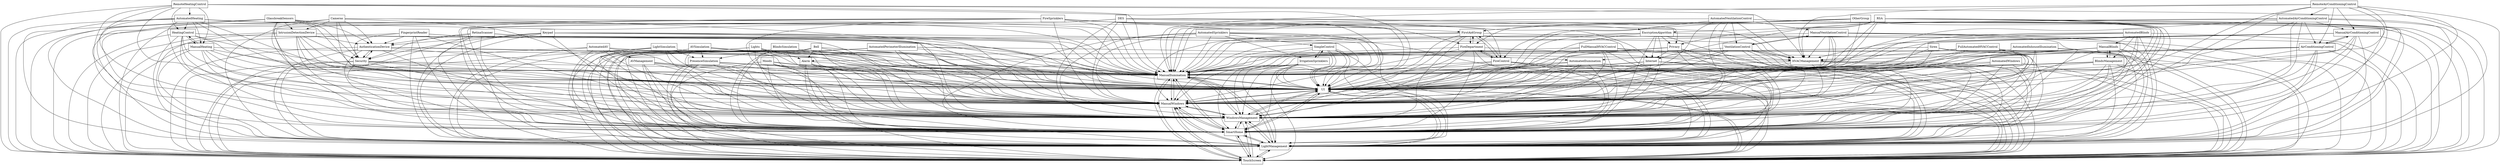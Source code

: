 digraph{
graph [rankdir=TB];
node [shape=box];
edge [arrowhead=normal];
0[label="FirstAidGroup",]
1[label="ManualBlinds",]
2[label="ManualVentilationControl",]
3[label="DES",]
4[label="AuthenticationDevice",]
5[label="ManualIlumination",]
6[label="Privacy",]
7[label="IntrusionDetectionDevice",]
8[label="RemoteHeatingControl",]
9[label="RetinaScanner",]
10[label="SimpleControl",]
11[label="GlassbreakSensors",]
12[label="Lights",]
13[label="BlindsSimulation",]
14[label="UI",]
15[label="AutomatedAV",]
16[label="TouchScreen",]
17[label="RSA",]
18[label="HVACManagement",]
19[label="Security",]
20[label="Moods",]
21[label="AutomatedSprinklers",]
22[label="FireDepartment",]
23[label="FireSprinklers",]
24[label="OtherGroup",]
25[label="Internet",]
26[label="EncryptionAlgorithm",]
27[label="FireControl",]
28[label="AutomatedAirConditioningControl",]
29[label="ManualAirConditioningControl",]
30[label="Siren",]
31[label="PresenceSimulation",]
32[label="Bell",]
33[label="IrrigationSprinklers",]
34[label="AutomatedBlinds",]
35[label="LightManagement",]
36[label="SmartHome",]
37[label="AVManagement",]
38[label="LightSimulation",]
39[label="HeatingControl",]
40[label="AutomatedInhouseIllumination",]
41[label="VentilationControl",]
42[label="RemoteAirConditioningControl",]
43[label="WindowsManagement",]
44[label="ManualWindows",]
45[label="ManualHeating",]
46[label="AutomatedIlumination",]
47[label="FullManualHVACControl",]
48[label="AutomatedWindows",]
49[label="Alarm",]
50[label="FullAutomatedHVACControl",]
51[label="Keypad",]
52[label="BlindsManagement",]
53[label="AVSimulation",]
54[label="FingerprintReader",]
55[label="AutomatedVentilationControl",]
56[label="Cameras",]
57[label="AutomatedPerimeterIllumination",]
58[label="AutomatedHeating",]
59[label="AirConditioningControl",]
0->5[label="",]
0->14[label="",]
0->16[label="",]
0->22[label="",]
0->27[label="",]
0->35[label="",]
0->36[label="",]
0->43[label="",]
0->44[label="",]
1->5[label="",]
1->14[label="",]
1->16[label="",]
1->35[label="",]
1->36[label="",]
1->43[label="",]
1->44[label="",]
1->52[label="",]
2->5[label="",]
2->14[label="",]
2->16[label="",]
2->18[label="",]
2->35[label="",]
2->36[label="",]
2->41[label="",]
2->43[label="",]
2->44[label="",]
3->5[label="",]
3->6[label="",]
3->14[label="",]
3->16[label="",]
3->25[label="",]
3->26[label="",]
3->35[label="",]
3->36[label="",]
3->43[label="",]
3->44[label="",]
4->5[label="",]
4->14[label="",]
4->16[label="",]
4->19[label="",]
4->35[label="",]
4->36[label="",]
4->43[label="",]
4->44[label="",]
5->14[label="",]
5->16[label="",]
5->35[label="",]
5->36[label="",]
5->43[label="",]
5->44[label="",]
6->5[label="",]
6->14[label="",]
6->16[label="",]
6->25[label="",]
6->35[label="",]
6->36[label="",]
6->43[label="",]
6->44[label="",]
7->4[label="",]
7->5[label="",]
7->14[label="",]
7->16[label="",]
7->19[label="",]
7->35[label="",]
7->36[label="",]
7->43[label="",]
7->44[label="",]
8->5[label="",]
8->14[label="",]
8->16[label="",]
8->18[label="",]
8->35[label="",]
8->36[label="",]
8->39[label="",]
8->43[label="",]
8->44[label="",]
8->45[label="",]
8->58[label="",]
9->4[label="",]
9->5[label="",]
9->14[label="",]
9->16[label="",]
9->19[label="",]
9->35[label="",]
9->36[label="",]
9->43[label="",]
9->44[label="",]
10->5[label="",]
10->14[label="",]
10->16[label="",]
10->33[label="",]
10->35[label="",]
10->36[label="",]
10->43[label="",]
10->44[label="",]
11->4[label="",]
11->5[label="",]
11->7[label="",]
11->14[label="",]
11->16[label="",]
11->19[label="",]
11->35[label="",]
11->36[label="",]
11->43[label="",]
11->44[label="",]
12->5[label="",]
12->14[label="",]
12->16[label="",]
12->35[label="",]
12->36[label="",]
12->43[label="",]
12->44[label="",]
12->49[label="",]
13->5[label="",]
13->14[label="",]
13->16[label="",]
13->31[label="",]
13->35[label="",]
13->36[label="",]
13->43[label="",]
13->44[label="",]
14->5[label="",]
14->16[label="",]
14->35[label="",]
14->36[label="",]
14->43[label="",]
14->44[label="",]
15->5[label="",]
15->14[label="",]
15->16[label="",]
15->35[label="",]
15->36[label="",]
15->37[label="",]
15->43[label="",]
15->44[label="",]
16->5[label="",]
16->14[label="",]
16->35[label="",]
16->36[label="",]
16->43[label="",]
16->44[label="",]
17->5[label="",]
17->6[label="",]
17->14[label="",]
17->16[label="",]
17->25[label="",]
17->26[label="",]
17->35[label="",]
17->36[label="",]
17->43[label="",]
17->44[label="",]
18->5[label="",]
18->14[label="",]
18->16[label="",]
18->35[label="",]
18->36[label="",]
18->43[label="",]
18->44[label="",]
19->4[label="",]
19->5[label="",]
19->14[label="",]
19->16[label="",]
19->35[label="",]
19->36[label="",]
19->43[label="",]
19->44[label="",]
20->5[label="",]
20->14[label="",]
20->16[label="",]
20->35[label="",]
20->36[label="",]
20->43[label="",]
20->44[label="",]
21->5[label="",]
21->10[label="",]
21->14[label="",]
21->16[label="",]
21->33[label="",]
21->35[label="",]
21->36[label="",]
21->43[label="",]
21->44[label="",]
22->0[label="",]
22->5[label="",]
22->14[label="",]
22->16[label="",]
22->27[label="",]
22->35[label="",]
22->36[label="",]
22->43[label="",]
22->44[label="",]
23->0[label="",]
23->5[label="",]
23->14[label="",]
23->16[label="",]
23->22[label="",]
23->27[label="",]
23->35[label="",]
23->36[label="",]
23->43[label="",]
23->44[label="",]
24->0[label="",]
24->5[label="",]
24->14[label="",]
24->16[label="",]
24->22[label="",]
24->27[label="",]
24->35[label="",]
24->36[label="",]
24->43[label="",]
24->44[label="",]
25->5[label="",]
25->14[label="",]
25->16[label="",]
25->35[label="",]
25->36[label="",]
25->43[label="",]
25->44[label="",]
26->5[label="",]
26->6[label="",]
26->14[label="",]
26->16[label="",]
26->25[label="",]
26->35[label="",]
26->36[label="",]
26->43[label="",]
26->44[label="",]
27->0[label="",]
27->5[label="",]
27->14[label="",]
27->16[label="",]
27->22[label="",]
27->35[label="",]
27->36[label="",]
27->43[label="",]
27->44[label="",]
28->5[label="",]
28->14[label="",]
28->16[label="",]
28->18[label="",]
28->29[label="",]
28->35[label="",]
28->36[label="",]
28->43[label="",]
28->44[label="",]
28->59[label="",]
29->5[label="",]
29->14[label="",]
29->16[label="",]
29->18[label="",]
29->35[label="",]
29->36[label="",]
29->43[label="",]
29->44[label="",]
29->59[label="",]
30->5[label="",]
30->14[label="",]
30->16[label="",]
30->35[label="",]
30->36[label="",]
30->43[label="",]
30->44[label="",]
30->49[label="",]
31->5[label="",]
31->14[label="",]
31->16[label="",]
31->35[label="",]
31->36[label="",]
31->43[label="",]
31->44[label="",]
32->5[label="",]
32->14[label="",]
32->16[label="",]
32->35[label="",]
32->36[label="",]
32->43[label="",]
32->44[label="",]
32->49[label="",]
33->5[label="",]
33->10[label="",]
33->14[label="",]
33->16[label="",]
33->35[label="",]
33->36[label="",]
33->43[label="",]
33->44[label="",]
34->1[label="",]
34->5[label="",]
34->14[label="",]
34->16[label="",]
34->35[label="",]
34->36[label="",]
34->43[label="",]
34->44[label="",]
34->52[label="",]
35->5[label="",]
35->14[label="",]
35->16[label="",]
35->36[label="",]
35->43[label="",]
35->44[label="",]
36->5[label="",]
36->14[label="",]
36->16[label="",]
36->35[label="",]
36->43[label="",]
36->44[label="",]
37->5[label="",]
37->14[label="",]
37->16[label="",]
37->35[label="",]
37->36[label="",]
37->43[label="",]
37->44[label="",]
38->5[label="",]
38->14[label="",]
38->16[label="",]
38->31[label="",]
38->35[label="",]
38->36[label="",]
38->43[label="",]
38->44[label="",]
39->5[label="",]
39->14[label="",]
39->16[label="",]
39->18[label="",]
39->35[label="",]
39->36[label="",]
39->43[label="",]
39->44[label="",]
39->45[label="",]
40->5[label="",]
40->14[label="",]
40->16[label="",]
40->35[label="",]
40->36[label="",]
40->43[label="",]
40->44[label="",]
40->46[label="",]
41->2[label="",]
41->5[label="",]
41->14[label="",]
41->16[label="",]
41->18[label="",]
41->35[label="",]
41->36[label="",]
41->43[label="",]
41->44[label="",]
42->5[label="",]
42->14[label="",]
42->16[label="",]
42->18[label="",]
42->28[label="",]
42->29[label="",]
42->35[label="",]
42->36[label="",]
42->43[label="",]
42->44[label="",]
42->59[label="",]
43->5[label="",]
43->14[label="",]
43->16[label="",]
43->35[label="",]
43->36[label="",]
43->44[label="",]
44->5[label="",]
44->14[label="",]
44->16[label="",]
44->35[label="",]
44->36[label="",]
44->43[label="",]
45->5[label="",]
45->14[label="",]
45->16[label="",]
45->18[label="",]
45->35[label="",]
45->36[label="",]
45->39[label="",]
45->43[label="",]
45->44[label="",]
46->5[label="",]
46->14[label="",]
46->16[label="",]
46->35[label="",]
46->36[label="",]
46->43[label="",]
46->44[label="",]
47->5[label="",]
47->14[label="",]
47->16[label="",]
47->18[label="",]
47->35[label="",]
47->36[label="",]
47->43[label="",]
47->44[label="",]
48->5[label="",]
48->14[label="",]
48->16[label="",]
48->35[label="",]
48->36[label="",]
48->43[label="",]
48->44[label="",]
49->5[label="",]
49->14[label="",]
49->16[label="",]
49->35[label="",]
49->36[label="",]
49->43[label="",]
49->44[label="",]
50->5[label="",]
50->14[label="",]
50->16[label="",]
50->18[label="",]
50->35[label="",]
50->36[label="",]
50->43[label="",]
50->44[label="",]
51->4[label="",]
51->5[label="",]
51->14[label="",]
51->16[label="",]
51->19[label="",]
51->35[label="",]
51->36[label="",]
51->43[label="",]
51->44[label="",]
52->1[label="",]
52->5[label="",]
52->14[label="",]
52->16[label="",]
52->35[label="",]
52->36[label="",]
52->43[label="",]
52->44[label="",]
53->5[label="",]
53->14[label="",]
53->16[label="",]
53->31[label="",]
53->35[label="",]
53->36[label="",]
53->43[label="",]
53->44[label="",]
54->4[label="",]
54->5[label="",]
54->14[label="",]
54->16[label="",]
54->19[label="",]
54->35[label="",]
54->36[label="",]
54->43[label="",]
54->44[label="",]
55->2[label="",]
55->5[label="",]
55->14[label="",]
55->16[label="",]
55->18[label="",]
55->35[label="",]
55->36[label="",]
55->41[label="",]
55->43[label="",]
55->44[label="",]
56->4[label="",]
56->5[label="",]
56->7[label="",]
56->14[label="",]
56->16[label="",]
56->19[label="",]
56->35[label="",]
56->36[label="",]
56->43[label="",]
56->44[label="",]
57->5[label="",]
57->14[label="",]
57->16[label="",]
57->35[label="",]
57->36[label="",]
57->43[label="",]
57->44[label="",]
57->46[label="",]
58->5[label="",]
58->14[label="",]
58->16[label="",]
58->18[label="",]
58->35[label="",]
58->36[label="",]
58->39[label="",]
58->43[label="",]
58->44[label="",]
58->45[label="",]
59->5[label="",]
59->14[label="",]
59->16[label="",]
59->18[label="",]
59->29[label="",]
59->35[label="",]
59->36[label="",]
59->43[label="",]
59->44[label="",]
}
